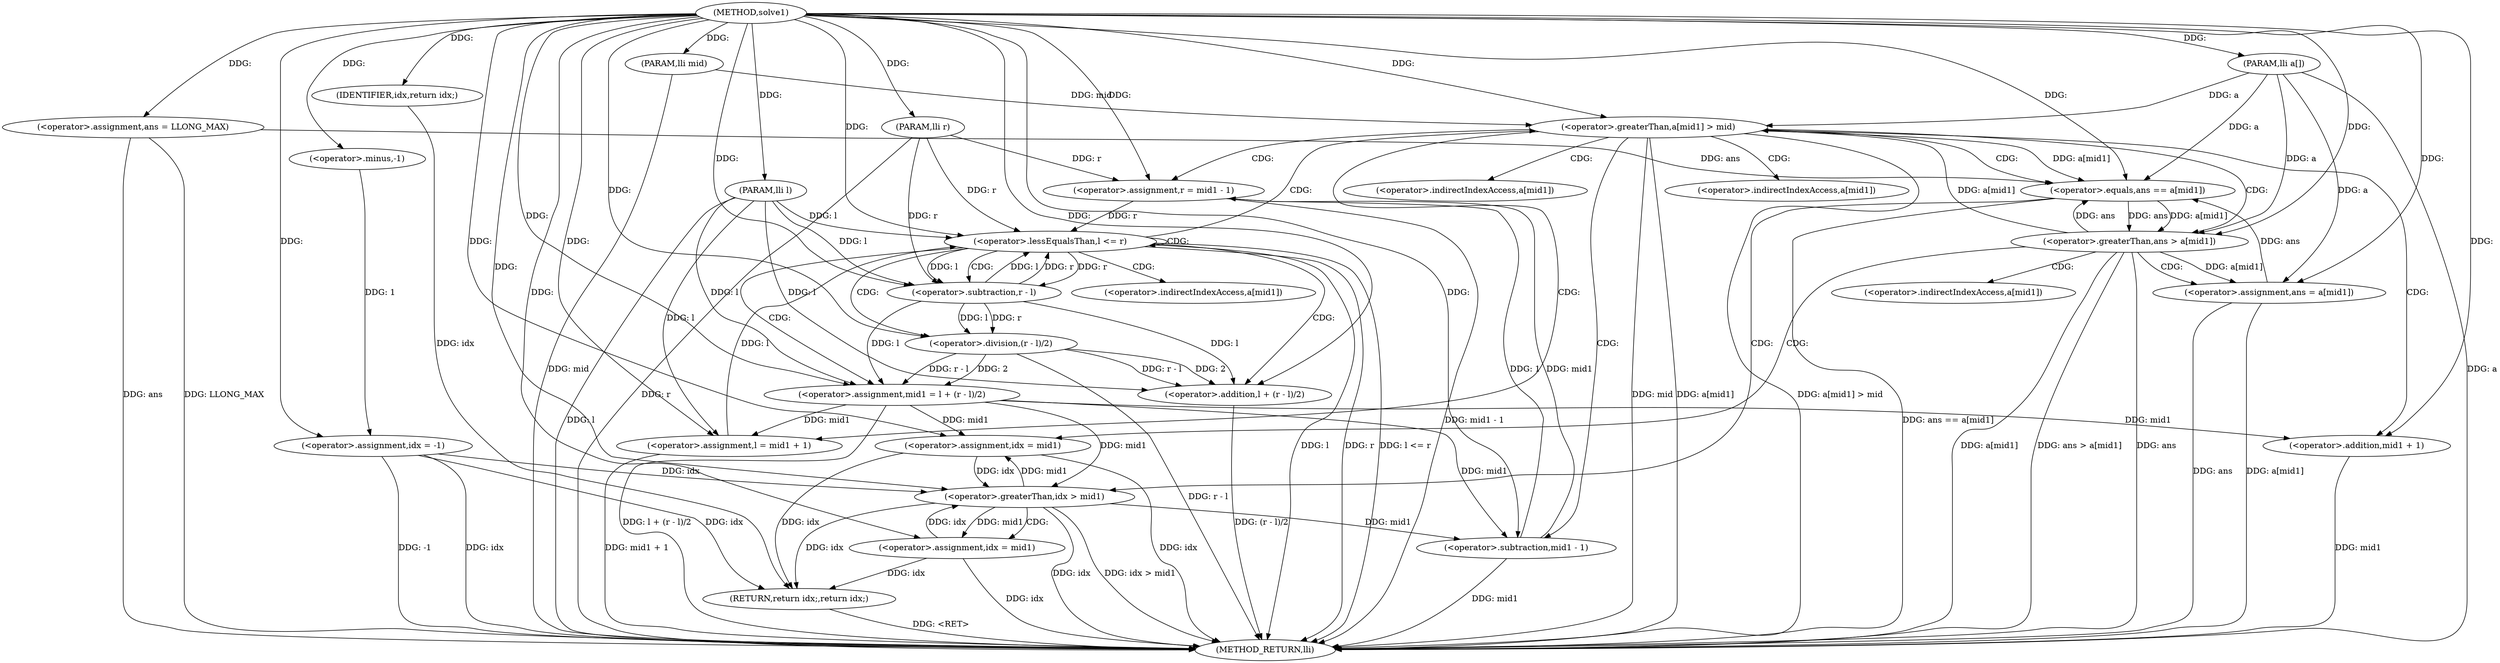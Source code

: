 digraph "solve1" {  
"1000101" [label = "(METHOD,solve1)" ]
"1000180" [label = "(METHOD_RETURN,lli)" ]
"1000102" [label = "(PARAM,lli a[])" ]
"1000103" [label = "(PARAM,lli l)" ]
"1000104" [label = "(PARAM,lli r)" ]
"1000105" [label = "(PARAM,lli mid)" ]
"1000108" [label = "(<operator>.assignment,ans = LLONG_MAX)" ]
"1000112" [label = "(<operator>.assignment,idx = -1)" ]
"1000178" [label = "(RETURN,return idx;,return idx;)" ]
"1000117" [label = "(<operator>.lessEqualsThan,l <= r)" ]
"1000179" [label = "(IDENTIFIER,idx,return idx;)" ]
"1000114" [label = "(<operator>.minus,-1)" ]
"1000122" [label = "(<operator>.assignment,mid1 = l + (r - l)/2)" ]
"1000132" [label = "(<operator>.greaterThan,a[mid1] > mid)" ]
"1000124" [label = "(<operator>.addition,l + (r - l)/2)" ]
"1000167" [label = "(<operator>.assignment,r = mid1 - 1)" ]
"1000173" [label = "(<operator>.assignment,l = mid1 + 1)" ]
"1000126" [label = "(<operator>.division,(r - l)/2)" ]
"1000139" [label = "(<operator>.equals,ans == a[mid1])" ]
"1000153" [label = "(<operator>.greaterThan,ans > a[mid1])" ]
"1000127" [label = "(<operator>.subtraction,r - l)" ]
"1000159" [label = "(<operator>.assignment,ans = a[mid1])" ]
"1000164" [label = "(<operator>.assignment,idx = mid1)" ]
"1000169" [label = "(<operator>.subtraction,mid1 - 1)" ]
"1000175" [label = "(<operator>.addition,mid1 + 1)" ]
"1000146" [label = "(<operator>.greaterThan,idx > mid1)" ]
"1000149" [label = "(<operator>.assignment,idx = mid1)" ]
"1000133" [label = "(<operator>.indirectIndexAccess,a[mid1])" ]
"1000141" [label = "(<operator>.indirectIndexAccess,a[mid1])" ]
"1000155" [label = "(<operator>.indirectIndexAccess,a[mid1])" ]
"1000161" [label = "(<operator>.indirectIndexAccess,a[mid1])" ]
  "1000178" -> "1000180"  [ label = "DDG: <RET>"] 
  "1000102" -> "1000180"  [ label = "DDG: a"] 
  "1000103" -> "1000180"  [ label = "DDG: l"] 
  "1000104" -> "1000180"  [ label = "DDG: r"] 
  "1000105" -> "1000180"  [ label = "DDG: mid"] 
  "1000108" -> "1000180"  [ label = "DDG: ans"] 
  "1000112" -> "1000180"  [ label = "DDG: idx"] 
  "1000112" -> "1000180"  [ label = "DDG: -1"] 
  "1000117" -> "1000180"  [ label = "DDG: l"] 
  "1000117" -> "1000180"  [ label = "DDG: r"] 
  "1000117" -> "1000180"  [ label = "DDG: l <= r"] 
  "1000126" -> "1000180"  [ label = "DDG: r - l"] 
  "1000124" -> "1000180"  [ label = "DDG: (r - l)/2"] 
  "1000122" -> "1000180"  [ label = "DDG: l + (r - l)/2"] 
  "1000132" -> "1000180"  [ label = "DDG: a[mid1]"] 
  "1000132" -> "1000180"  [ label = "DDG: mid"] 
  "1000132" -> "1000180"  [ label = "DDG: a[mid1] > mid"] 
  "1000175" -> "1000180"  [ label = "DDG: mid1"] 
  "1000173" -> "1000180"  [ label = "DDG: mid1 + 1"] 
  "1000139" -> "1000180"  [ label = "DDG: ans == a[mid1]"] 
  "1000146" -> "1000180"  [ label = "DDG: idx"] 
  "1000146" -> "1000180"  [ label = "DDG: idx > mid1"] 
  "1000149" -> "1000180"  [ label = "DDG: idx"] 
  "1000153" -> "1000180"  [ label = "DDG: ans"] 
  "1000153" -> "1000180"  [ label = "DDG: a[mid1]"] 
  "1000153" -> "1000180"  [ label = "DDG: ans > a[mid1]"] 
  "1000159" -> "1000180"  [ label = "DDG: ans"] 
  "1000159" -> "1000180"  [ label = "DDG: a[mid1]"] 
  "1000164" -> "1000180"  [ label = "DDG: idx"] 
  "1000169" -> "1000180"  [ label = "DDG: mid1"] 
  "1000167" -> "1000180"  [ label = "DDG: mid1 - 1"] 
  "1000108" -> "1000180"  [ label = "DDG: LLONG_MAX"] 
  "1000101" -> "1000102"  [ label = "DDG: "] 
  "1000101" -> "1000103"  [ label = "DDG: "] 
  "1000101" -> "1000104"  [ label = "DDG: "] 
  "1000101" -> "1000105"  [ label = "DDG: "] 
  "1000101" -> "1000108"  [ label = "DDG: "] 
  "1000114" -> "1000112"  [ label = "DDG: 1"] 
  "1000179" -> "1000178"  [ label = "DDG: idx"] 
  "1000112" -> "1000178"  [ label = "DDG: idx"] 
  "1000146" -> "1000178"  [ label = "DDG: idx"] 
  "1000149" -> "1000178"  [ label = "DDG: idx"] 
  "1000164" -> "1000178"  [ label = "DDG: idx"] 
  "1000101" -> "1000112"  [ label = "DDG: "] 
  "1000101" -> "1000179"  [ label = "DDG: "] 
  "1000101" -> "1000114"  [ label = "DDG: "] 
  "1000173" -> "1000117"  [ label = "DDG: l"] 
  "1000103" -> "1000117"  [ label = "DDG: l"] 
  "1000101" -> "1000117"  [ label = "DDG: "] 
  "1000127" -> "1000117"  [ label = "DDG: l"] 
  "1000127" -> "1000117"  [ label = "DDG: r"] 
  "1000167" -> "1000117"  [ label = "DDG: r"] 
  "1000104" -> "1000117"  [ label = "DDG: r"] 
  "1000127" -> "1000122"  [ label = "DDG: l"] 
  "1000103" -> "1000122"  [ label = "DDG: l"] 
  "1000101" -> "1000122"  [ label = "DDG: "] 
  "1000126" -> "1000122"  [ label = "DDG: r - l"] 
  "1000126" -> "1000122"  [ label = "DDG: 2"] 
  "1000127" -> "1000124"  [ label = "DDG: l"] 
  "1000103" -> "1000124"  [ label = "DDG: l"] 
  "1000101" -> "1000124"  [ label = "DDG: "] 
  "1000126" -> "1000124"  [ label = "DDG: r - l"] 
  "1000126" -> "1000124"  [ label = "DDG: 2"] 
  "1000153" -> "1000132"  [ label = "DDG: a[mid1]"] 
  "1000102" -> "1000132"  [ label = "DDG: a"] 
  "1000105" -> "1000132"  [ label = "DDG: mid"] 
  "1000101" -> "1000132"  [ label = "DDG: "] 
  "1000169" -> "1000167"  [ label = "DDG: mid1"] 
  "1000169" -> "1000167"  [ label = "DDG: 1"] 
  "1000122" -> "1000173"  [ label = "DDG: mid1"] 
  "1000101" -> "1000173"  [ label = "DDG: "] 
  "1000127" -> "1000126"  [ label = "DDG: r"] 
  "1000127" -> "1000126"  [ label = "DDG: l"] 
  "1000101" -> "1000126"  [ label = "DDG: "] 
  "1000104" -> "1000167"  [ label = "DDG: r"] 
  "1000101" -> "1000167"  [ label = "DDG: "] 
  "1000103" -> "1000173"  [ label = "DDG: l"] 
  "1000117" -> "1000127"  [ label = "DDG: r"] 
  "1000104" -> "1000127"  [ label = "DDG: r"] 
  "1000101" -> "1000127"  [ label = "DDG: "] 
  "1000117" -> "1000127"  [ label = "DDG: l"] 
  "1000103" -> "1000127"  [ label = "DDG: l"] 
  "1000108" -> "1000139"  [ label = "DDG: ans"] 
  "1000153" -> "1000139"  [ label = "DDG: ans"] 
  "1000159" -> "1000139"  [ label = "DDG: ans"] 
  "1000101" -> "1000139"  [ label = "DDG: "] 
  "1000132" -> "1000139"  [ label = "DDG: a[mid1]"] 
  "1000102" -> "1000139"  [ label = "DDG: a"] 
  "1000139" -> "1000153"  [ label = "DDG: ans"] 
  "1000101" -> "1000153"  [ label = "DDG: "] 
  "1000139" -> "1000153"  [ label = "DDG: a[mid1]"] 
  "1000102" -> "1000153"  [ label = "DDG: a"] 
  "1000153" -> "1000159"  [ label = "DDG: a[mid1]"] 
  "1000102" -> "1000159"  [ label = "DDG: a"] 
  "1000122" -> "1000164"  [ label = "DDG: mid1"] 
  "1000146" -> "1000164"  [ label = "DDG: mid1"] 
  "1000101" -> "1000164"  [ label = "DDG: "] 
  "1000122" -> "1000169"  [ label = "DDG: mid1"] 
  "1000146" -> "1000169"  [ label = "DDG: mid1"] 
  "1000101" -> "1000169"  [ label = "DDG: "] 
  "1000122" -> "1000175"  [ label = "DDG: mid1"] 
  "1000101" -> "1000175"  [ label = "DDG: "] 
  "1000146" -> "1000149"  [ label = "DDG: mid1"] 
  "1000101" -> "1000149"  [ label = "DDG: "] 
  "1000101" -> "1000159"  [ label = "DDG: "] 
  "1000112" -> "1000146"  [ label = "DDG: idx"] 
  "1000149" -> "1000146"  [ label = "DDG: idx"] 
  "1000164" -> "1000146"  [ label = "DDG: idx"] 
  "1000101" -> "1000146"  [ label = "DDG: "] 
  "1000122" -> "1000146"  [ label = "DDG: mid1"] 
  "1000117" -> "1000117"  [ label = "CDG: "] 
  "1000117" -> "1000127"  [ label = "CDG: "] 
  "1000117" -> "1000133"  [ label = "CDG: "] 
  "1000117" -> "1000122"  [ label = "CDG: "] 
  "1000117" -> "1000126"  [ label = "CDG: "] 
  "1000117" -> "1000132"  [ label = "CDG: "] 
  "1000117" -> "1000124"  [ label = "CDG: "] 
  "1000132" -> "1000153"  [ label = "CDG: "] 
  "1000132" -> "1000141"  [ label = "CDG: "] 
  "1000132" -> "1000139"  [ label = "CDG: "] 
  "1000132" -> "1000169"  [ label = "CDG: "] 
  "1000132" -> "1000167"  [ label = "CDG: "] 
  "1000132" -> "1000173"  [ label = "CDG: "] 
  "1000132" -> "1000175"  [ label = "CDG: "] 
  "1000132" -> "1000155"  [ label = "CDG: "] 
  "1000139" -> "1000146"  [ label = "CDG: "] 
  "1000153" -> "1000164"  [ label = "CDG: "] 
  "1000153" -> "1000161"  [ label = "CDG: "] 
  "1000153" -> "1000159"  [ label = "CDG: "] 
  "1000146" -> "1000149"  [ label = "CDG: "] 
}
